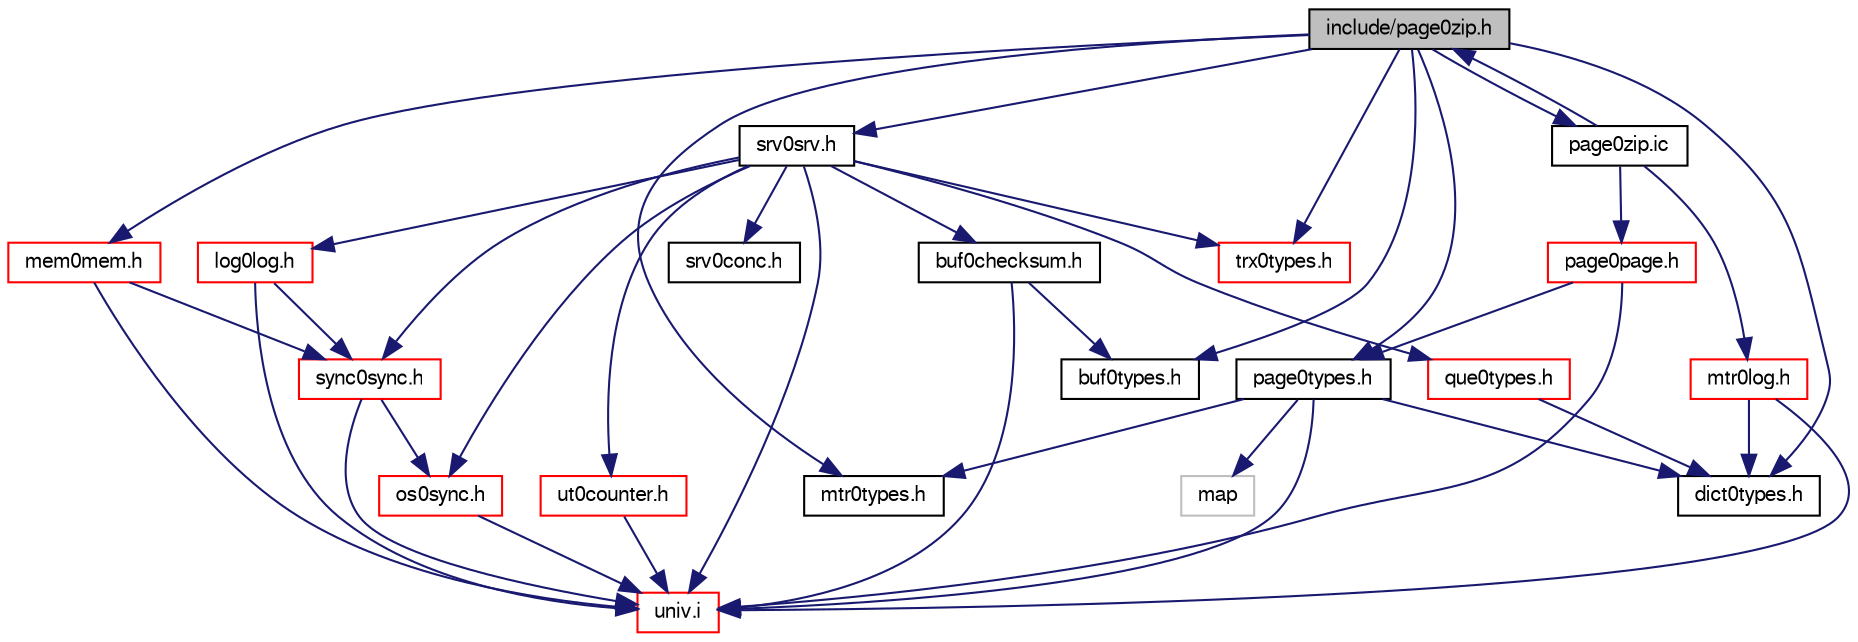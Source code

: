 digraph "include/page0zip.h"
{
  bgcolor="transparent";
  edge [fontname="FreeSans",fontsize="10",labelfontname="FreeSans",labelfontsize="10"];
  node [fontname="FreeSans",fontsize="10",shape=record];
  Node1 [label="include/page0zip.h",height=0.2,width=0.4,color="black", fillcolor="grey75", style="filled" fontcolor="black"];
  Node1 -> Node2 [color="midnightblue",fontsize="10",style="solid",fontname="FreeSans"];
  Node2 [label="mtr0types.h",height=0.2,width=0.4,color="black",URL="$mtr0types_8h.html"];
  Node1 -> Node3 [color="midnightblue",fontsize="10",style="solid",fontname="FreeSans"];
  Node3 [label="page0types.h",height=0.2,width=0.4,color="black",URL="$page0types_8h.html"];
  Node3 -> Node4 [color="midnightblue",fontsize="10",style="solid",fontname="FreeSans"];
  Node4 [label="map",height=0.2,width=0.4,color="grey75"];
  Node3 -> Node5 [color="midnightblue",fontsize="10",style="solid",fontname="FreeSans"];
  Node5 [label="univ.i",height=0.2,width=0.4,color="red",URL="$univ_8i.html"];
  Node3 -> Node6 [color="midnightblue",fontsize="10",style="solid",fontname="FreeSans"];
  Node6 [label="dict0types.h",height=0.2,width=0.4,color="black",URL="$dict0types_8h.html"];
  Node3 -> Node2 [color="midnightblue",fontsize="10",style="solid",fontname="FreeSans"];
  Node1 -> Node7 [color="midnightblue",fontsize="10",style="solid",fontname="FreeSans"];
  Node7 [label="buf0types.h",height=0.2,width=0.4,color="black",URL="$buf0types_8h.html"];
  Node1 -> Node6 [color="midnightblue",fontsize="10",style="solid",fontname="FreeSans"];
  Node1 -> Node8 [color="midnightblue",fontsize="10",style="solid",fontname="FreeSans"];
  Node8 [label="srv0srv.h",height=0.2,width=0.4,color="black",URL="$srv0srv_8h.html"];
  Node8 -> Node5 [color="midnightblue",fontsize="10",style="solid",fontname="FreeSans"];
  Node8 -> Node9 [color="midnightblue",fontsize="10",style="solid",fontname="FreeSans"];
  Node9 [label="log0log.h",height=0.2,width=0.4,color="red",URL="$log0log_8h.html"];
  Node9 -> Node5 [color="midnightblue",fontsize="10",style="solid",fontname="FreeSans"];
  Node9 -> Node10 [color="midnightblue",fontsize="10",style="solid",fontname="FreeSans"];
  Node10 [label="sync0sync.h",height=0.2,width=0.4,color="red",URL="$sync0sync_8h.html"];
  Node10 -> Node5 [color="midnightblue",fontsize="10",style="solid",fontname="FreeSans"];
  Node10 -> Node11 [color="midnightblue",fontsize="10",style="solid",fontname="FreeSans"];
  Node11 [label="os0sync.h",height=0.2,width=0.4,color="red",URL="$os0sync_8h.html"];
  Node11 -> Node5 [color="midnightblue",fontsize="10",style="solid",fontname="FreeSans"];
  Node8 -> Node10 [color="midnightblue",fontsize="10",style="solid",fontname="FreeSans"];
  Node8 -> Node11 [color="midnightblue",fontsize="10",style="solid",fontname="FreeSans"];
  Node8 -> Node12 [color="midnightblue",fontsize="10",style="solid",fontname="FreeSans"];
  Node12 [label="que0types.h",height=0.2,width=0.4,color="red",URL="$que0types_8h.html"];
  Node12 -> Node6 [color="midnightblue",fontsize="10",style="solid",fontname="FreeSans"];
  Node8 -> Node13 [color="midnightblue",fontsize="10",style="solid",fontname="FreeSans"];
  Node13 [label="trx0types.h",height=0.2,width=0.4,color="red",URL="$trx0types_8h.html"];
  Node8 -> Node14 [color="midnightblue",fontsize="10",style="solid",fontname="FreeSans"];
  Node14 [label="srv0conc.h",height=0.2,width=0.4,color="black",URL="$srv0conc_8h_source.html"];
  Node8 -> Node15 [color="midnightblue",fontsize="10",style="solid",fontname="FreeSans"];
  Node15 [label="buf0checksum.h",height=0.2,width=0.4,color="black",URL="$buf0checksum_8h_source.html"];
  Node15 -> Node5 [color="midnightblue",fontsize="10",style="solid",fontname="FreeSans"];
  Node15 -> Node7 [color="midnightblue",fontsize="10",style="solid",fontname="FreeSans"];
  Node8 -> Node16 [color="midnightblue",fontsize="10",style="solid",fontname="FreeSans"];
  Node16 [label="ut0counter.h",height=0.2,width=0.4,color="red",URL="$ut0counter_8h.html"];
  Node16 -> Node5 [color="midnightblue",fontsize="10",style="solid",fontname="FreeSans"];
  Node1 -> Node13 [color="midnightblue",fontsize="10",style="solid",fontname="FreeSans"];
  Node1 -> Node17 [color="midnightblue",fontsize="10",style="solid",fontname="FreeSans"];
  Node17 [label="mem0mem.h",height=0.2,width=0.4,color="red",URL="$mem0mem_8h.html"];
  Node17 -> Node5 [color="midnightblue",fontsize="10",style="solid",fontname="FreeSans"];
  Node17 -> Node10 [color="midnightblue",fontsize="10",style="solid",fontname="FreeSans"];
  Node1 -> Node18 [color="midnightblue",fontsize="10",style="solid",fontname="FreeSans"];
  Node18 [label="page0zip.ic",height=0.2,width=0.4,color="black",URL="$page0zip_8ic.html"];
  Node18 -> Node1 [color="midnightblue",fontsize="10",style="solid",fontname="FreeSans"];
  Node18 -> Node19 [color="midnightblue",fontsize="10",style="solid",fontname="FreeSans"];
  Node19 [label="mtr0log.h",height=0.2,width=0.4,color="red",URL="$mtr0log_8h.html"];
  Node19 -> Node5 [color="midnightblue",fontsize="10",style="solid",fontname="FreeSans"];
  Node19 -> Node6 [color="midnightblue",fontsize="10",style="solid",fontname="FreeSans"];
  Node18 -> Node20 [color="midnightblue",fontsize="10",style="solid",fontname="FreeSans"];
  Node20 [label="page0page.h",height=0.2,width=0.4,color="red",URL="$page0page_8h.html"];
  Node20 -> Node5 [color="midnightblue",fontsize="10",style="solid",fontname="FreeSans"];
  Node20 -> Node3 [color="midnightblue",fontsize="10",style="solid",fontname="FreeSans"];
}
